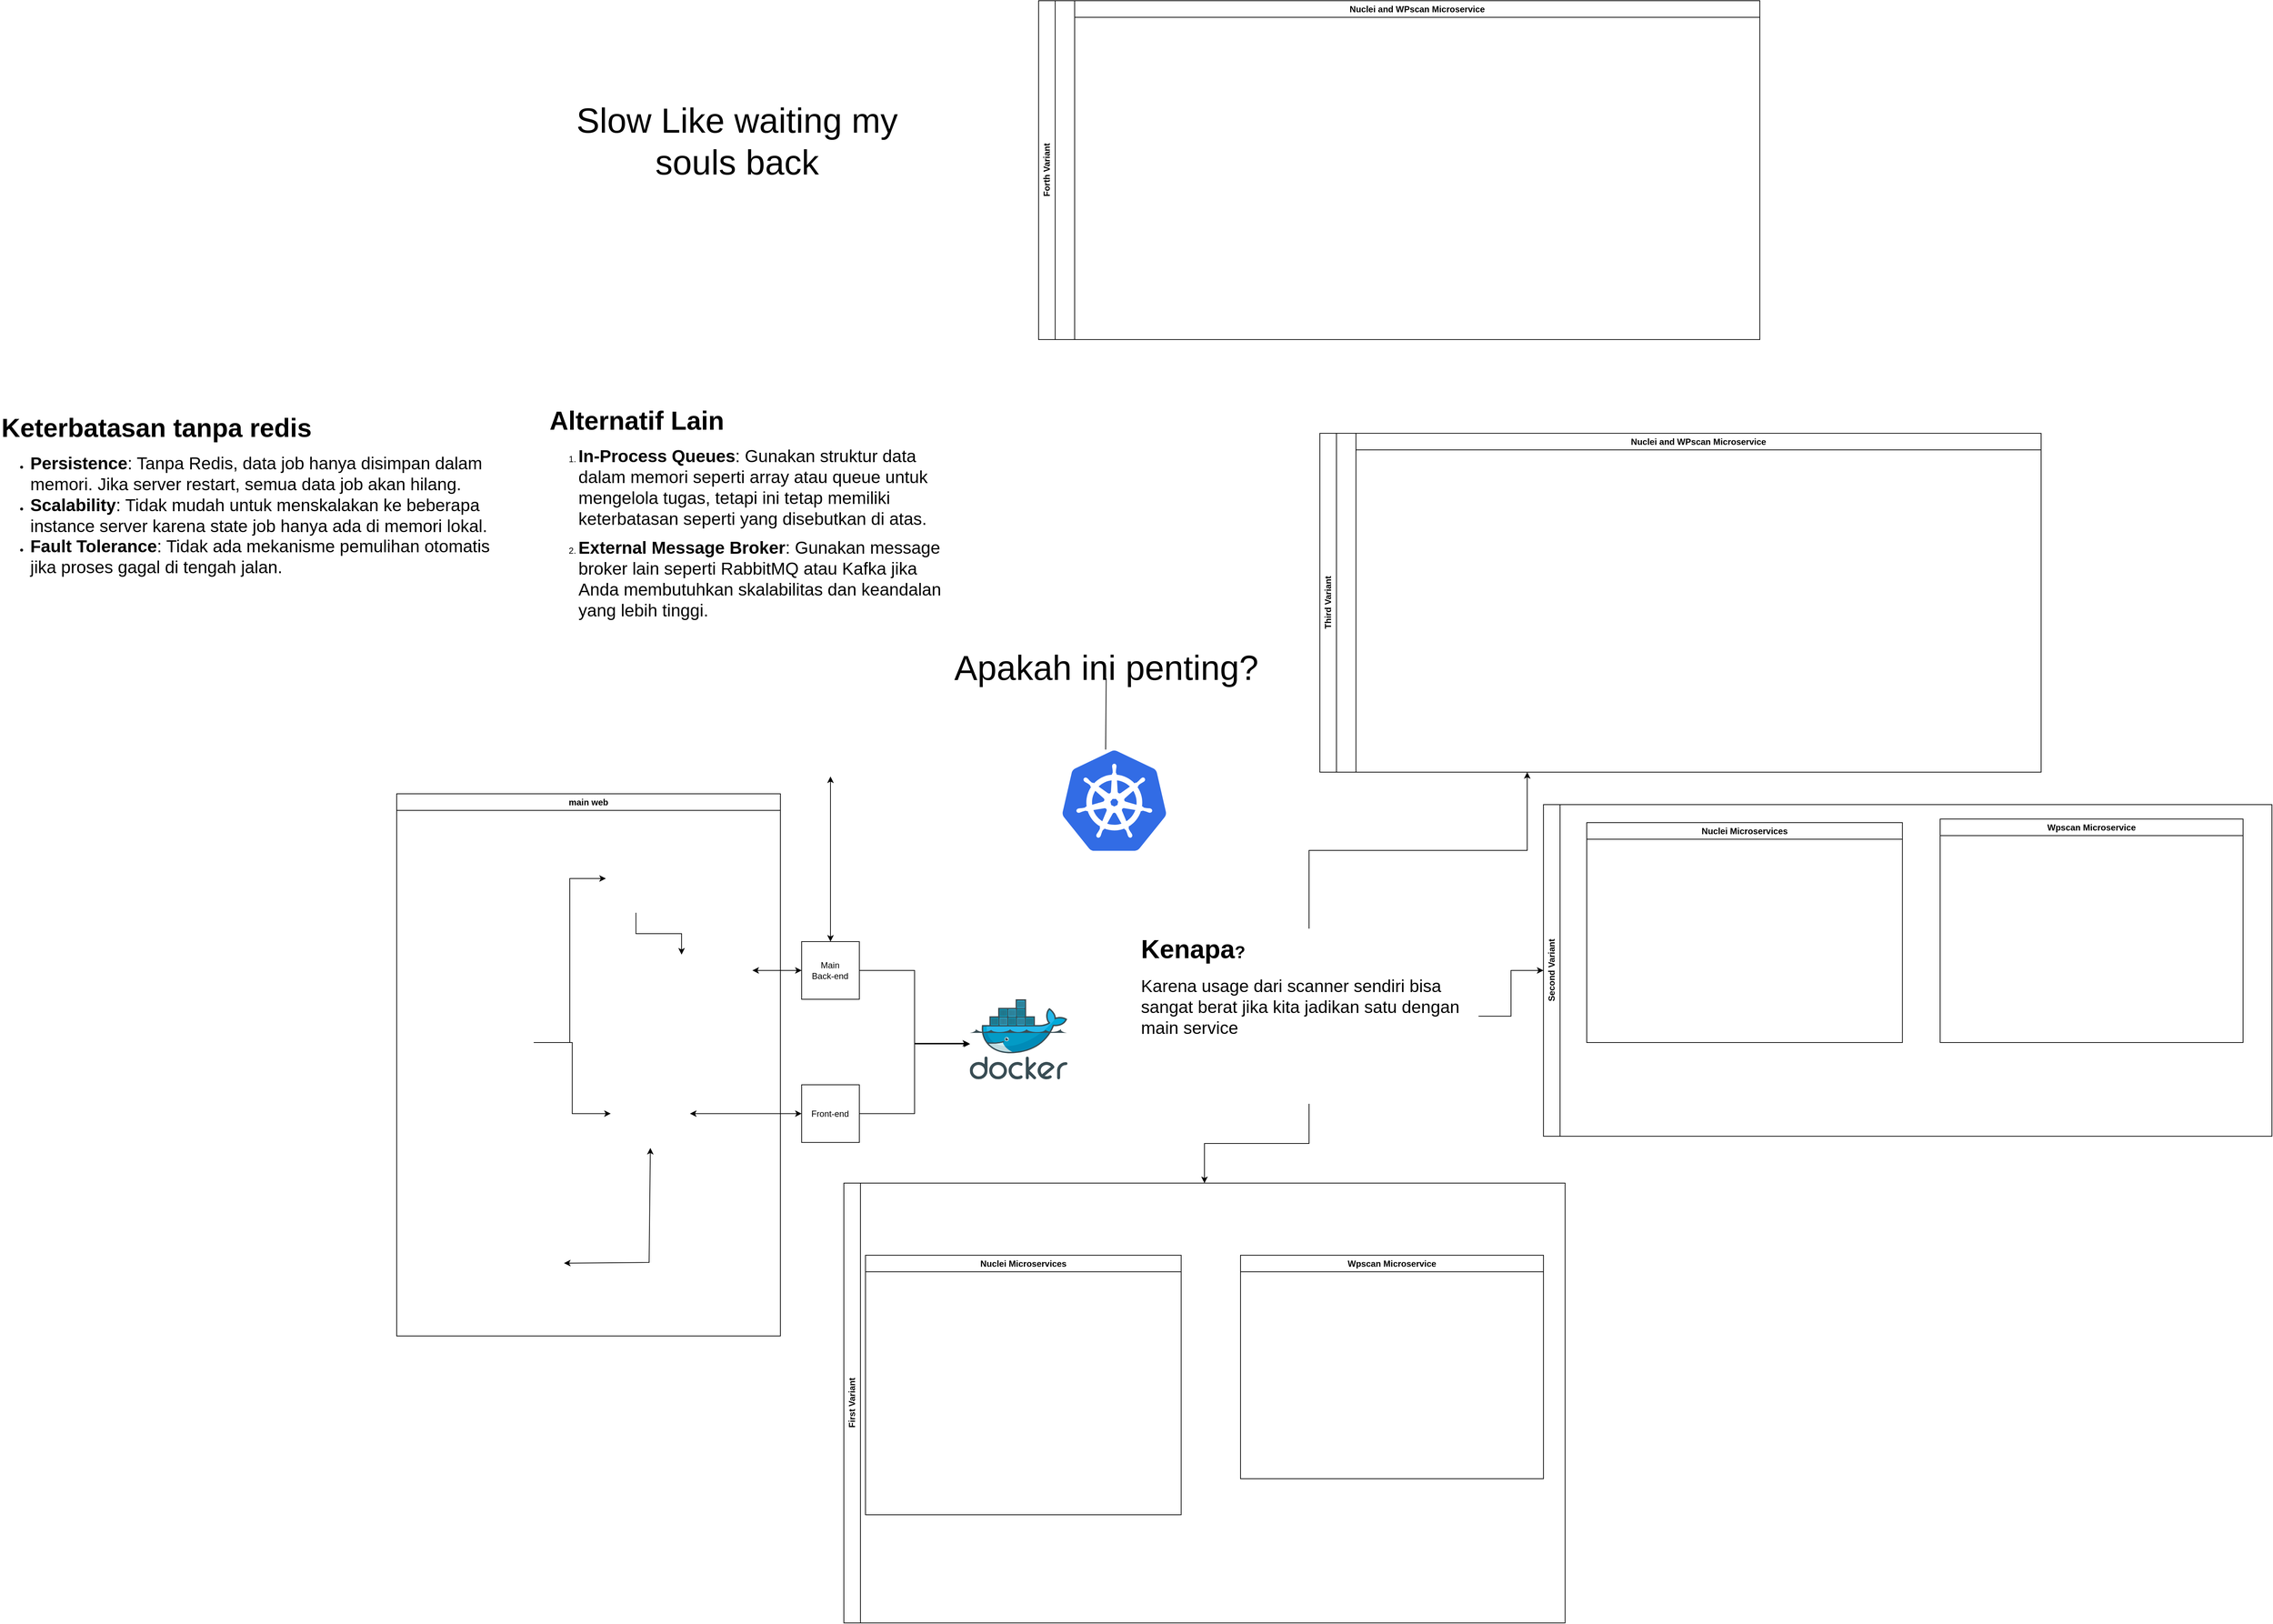 <mxfile version="24.7.6">
  <diagram name="Page-1" id="V6EhIZvcOcwaaYpCKTlt">
    <mxGraphModel dx="5402" dy="2764" grid="1" gridSize="10" guides="1" tooltips="1" connect="1" arrows="1" fold="1" page="1" pageScale="1" pageWidth="850" pageHeight="1100" math="0" shadow="0">
      <root>
        <mxCell id="0" />
        <mxCell id="1" parent="0" />
        <mxCell id="hB4f03poWa5Al2iNP8c4-2" value="" style="image;sketch=0;aspect=fixed;html=1;points=[];align=center;fontSize=12;image=img/lib/mscae/Docker.svg;" parent="1" vertex="1">
          <mxGeometry x="-25.37" y="455" width="135.37" height="111" as="geometry" />
        </mxCell>
        <mxCell id="hB4f03poWa5Al2iNP8c4-3" value="" style="image;sketch=0;aspect=fixed;html=1;points=[];align=center;fontSize=12;image=img/lib/mscae/Kubernetes.svg;" parent="1" vertex="1">
          <mxGeometry x="102.5" y="110" width="145" height="139.2" as="geometry" />
        </mxCell>
        <mxCell id="hB4f03poWa5Al2iNP8c4-4" value="" style="shape=image;verticalLabelPosition=bottom;labelBackgroundColor=default;verticalAlign=top;aspect=fixed;imageAspect=0;image=https://logos-download.com/wp-content/uploads/2016/09/MongoDB_logo_Mongo_DB.png;" parent="1" vertex="1">
          <mxGeometry x="-340" y="80.0" width="242.94" height="66" as="geometry" />
        </mxCell>
        <mxCell id="hB4f03poWa5Al2iNP8c4-15" style="edgeStyle=orthogonalEdgeStyle;rounded=0;orthogonalLoop=1;jettySize=auto;html=1;entryX=0;entryY=0.5;entryDx=0;entryDy=0;" parent="1" source="hB4f03poWa5Al2iNP8c4-6" target="hB4f03poWa5Al2iNP8c4-34" edge="1">
          <mxGeometry relative="1" as="geometry" />
        </mxCell>
        <mxCell id="hB4f03poWa5Al2iNP8c4-21" style="edgeStyle=orthogonalEdgeStyle;rounded=0;orthogonalLoop=1;jettySize=auto;html=1;" parent="1" source="hB4f03poWa5Al2iNP8c4-6" target="hB4f03poWa5Al2iNP8c4-19" edge="1">
          <mxGeometry relative="1" as="geometry" />
        </mxCell>
        <mxCell id="hB4f03poWa5Al2iNP8c4-6" value="" style="shape=image;verticalLabelPosition=bottom;labelBackgroundColor=default;verticalAlign=top;aspect=fixed;imageAspect=0;image=https://polyakovdmitriy.ru/wp-content/uploads/2019/05/nodejs.png.pagespeed.ce_.9zN9M5IW0F.png;" parent="1" vertex="1">
          <mxGeometry x="-800" y="430" width="170" height="170" as="geometry" />
        </mxCell>
        <mxCell id="hB4f03poWa5Al2iNP8c4-8" value="&lt;div&gt;Main&lt;/div&gt;Back-end" style="whiteSpace=wrap;html=1;aspect=fixed;" parent="1" vertex="1">
          <mxGeometry x="-258.53" y="375" width="80" height="80" as="geometry" />
        </mxCell>
        <mxCell id="hB4f03poWa5Al2iNP8c4-9" value="" style="endArrow=classic;startArrow=classic;html=1;rounded=0;entryX=0.5;entryY=1;entryDx=0;entryDy=0;exitX=0.5;exitY=0;exitDx=0;exitDy=0;" parent="1" source="hB4f03poWa5Al2iNP8c4-8" target="hB4f03poWa5Al2iNP8c4-4" edge="1">
          <mxGeometry width="50" height="50" relative="1" as="geometry">
            <mxPoint x="-100" y="310" as="sourcePoint" />
            <mxPoint x="-50" y="260" as="targetPoint" />
          </mxGeometry>
        </mxCell>
        <mxCell id="hB4f03poWa5Al2iNP8c4-11" value="" style="shape=image;verticalLabelPosition=bottom;labelBackgroundColor=default;verticalAlign=top;aspect=fixed;imageAspect=0;image=https://seekvectors.com/files/download/234b110fb32958f68f318e13c7a0610e.png;" parent="1" vertex="1">
          <mxGeometry x="-523.21" y="393" width="196.43" height="44" as="geometry" />
        </mxCell>
        <mxCell id="hB4f03poWa5Al2iNP8c4-16" value="" style="endArrow=classic;startArrow=classic;html=1;rounded=0;exitX=1;exitY=0.5;exitDx=0;exitDy=0;entryX=0;entryY=0.5;entryDx=0;entryDy=0;" parent="1" source="hB4f03poWa5Al2iNP8c4-11" target="hB4f03poWa5Al2iNP8c4-8" edge="1">
          <mxGeometry width="50" height="50" relative="1" as="geometry">
            <mxPoint x="-100" y="410" as="sourcePoint" />
            <mxPoint x="-50" y="360" as="targetPoint" />
          </mxGeometry>
        </mxCell>
        <mxCell id="hB4f03poWa5Al2iNP8c4-18" style="edgeStyle=orthogonalEdgeStyle;rounded=0;orthogonalLoop=1;jettySize=auto;html=1;entryX=-0.007;entryY=0.55;entryDx=0;entryDy=0;entryPerimeter=0;" parent="1" source="hB4f03poWa5Al2iNP8c4-8" target="hB4f03poWa5Al2iNP8c4-2" edge="1">
          <mxGeometry relative="1" as="geometry" />
        </mxCell>
        <mxCell id="hB4f03poWa5Al2iNP8c4-19" value="" style="shape=image;verticalLabelPosition=bottom;labelBackgroundColor=default;verticalAlign=top;aspect=fixed;imageAspect=0;image=https://upload.wikimedia.org/wikipedia/commons/thumb/9/95/Vue.js_Logo_2.svg/1200px-Vue.js_Logo_2.svg.png;" parent="1" vertex="1">
          <mxGeometry x="-523.21" y="566" width="109.85" height="95.2" as="geometry" />
        </mxCell>
        <mxCell id="hB4f03poWa5Al2iNP8c4-23" value="Front-end" style="whiteSpace=wrap;html=1;aspect=fixed;" parent="1" vertex="1">
          <mxGeometry x="-258.53" y="573.6" width="80" height="80" as="geometry" />
        </mxCell>
        <mxCell id="hB4f03poWa5Al2iNP8c4-24" value="" style="endArrow=classic;startArrow=classic;html=1;rounded=0;exitX=1;exitY=0.5;exitDx=0;exitDy=0;entryX=0;entryY=0.5;entryDx=0;entryDy=0;" parent="1" source="hB4f03poWa5Al2iNP8c4-19" target="hB4f03poWa5Al2iNP8c4-23" edge="1">
          <mxGeometry width="50" height="50" relative="1" as="geometry">
            <mxPoint x="-40" y="540" as="sourcePoint" />
            <mxPoint x="10" y="490" as="targetPoint" />
          </mxGeometry>
        </mxCell>
        <mxCell id="hB4f03poWa5Al2iNP8c4-25" style="edgeStyle=orthogonalEdgeStyle;rounded=0;orthogonalLoop=1;jettySize=auto;html=1;entryX=0.003;entryY=0.559;entryDx=0;entryDy=0;entryPerimeter=0;" parent="1" source="hB4f03poWa5Al2iNP8c4-23" target="hB4f03poWa5Al2iNP8c4-2" edge="1">
          <mxGeometry relative="1" as="geometry" />
        </mxCell>
        <mxCell id="hB4f03poWa5Al2iNP8c4-33" value="main web" style="swimlane;whiteSpace=wrap;html=1;" parent="1" vertex="1">
          <mxGeometry x="-820" y="170" width="532" height="752" as="geometry" />
        </mxCell>
        <mxCell id="hB4f03poWa5Al2iNP8c4-31" value="" style="shape=image;verticalLabelPosition=bottom;labelBackgroundColor=default;verticalAlign=top;aspect=fixed;imageAspect=0;image=https://cdn.icon-icons.com/icons2/2108/PNG/512/npm_icon_130871.png;" parent="hB4f03poWa5Al2iNP8c4-33" vertex="1">
          <mxGeometry x="20" y="30" width="137" height="137" as="geometry" />
        </mxCell>
        <mxCell id="hB4f03poWa5Al2iNP8c4-34" value="" style="shape=image;verticalLabelPosition=bottom;labelBackgroundColor=default;verticalAlign=top;aspect=fixed;imageAspect=0;image=https://user-images.githubusercontent.com/13700/35731649-652807e8-080e-11e8-88fd-1b2f6d553b2d.png;" parent="hB4f03poWa5Al2iNP8c4-33" vertex="1">
          <mxGeometry x="290" y="70" width="83.48" height="95" as="geometry" />
        </mxCell>
        <mxCell id="hB4f03poWa5Al2iNP8c4-37" value="" style="shape=image;verticalLabelPosition=bottom;labelBackgroundColor=default;verticalAlign=top;aspect=fixed;imageAspect=0;image=https://s3.amazonaws.com/media-p.slid.es/uploads/794262/images/4810292/quasar-logo.png;" parent="hB4f03poWa5Al2iNP8c4-33" vertex="1">
          <mxGeometry x="90" y="580" width="142" height="142" as="geometry" />
        </mxCell>
        <mxCell id="hB4f03poWa5Al2iNP8c4-35" style="edgeStyle=orthogonalEdgeStyle;rounded=0;orthogonalLoop=1;jettySize=auto;html=1;" parent="1" source="hB4f03poWa5Al2iNP8c4-34" target="hB4f03poWa5Al2iNP8c4-11" edge="1">
          <mxGeometry relative="1" as="geometry" />
        </mxCell>
        <mxCell id="NhjCy0NXMdO0h8nzIQNs-1" value="" style="endArrow=classic;startArrow=classic;html=1;rounded=0;entryX=0.5;entryY=1;entryDx=0;entryDy=0;exitX=1;exitY=0.5;exitDx=0;exitDy=0;" edge="1" parent="1" source="hB4f03poWa5Al2iNP8c4-37" target="hB4f03poWa5Al2iNP8c4-19">
          <mxGeometry width="50" height="50" relative="1" as="geometry">
            <mxPoint x="-90" y="700" as="sourcePoint" />
            <mxPoint x="-40" y="650" as="targetPoint" />
            <Array as="points">
              <mxPoint x="-470" y="820" />
            </Array>
          </mxGeometry>
        </mxCell>
        <mxCell id="NhjCy0NXMdO0h8nzIQNs-3" value="Nuclei Microservices" style="swimlane;whiteSpace=wrap;html=1;" vertex="1" parent="1">
          <mxGeometry x="-170" y="810" width="437.69" height="360" as="geometry" />
        </mxCell>
        <mxCell id="NhjCy0NXMdO0h8nzIQNs-47" style="edgeStyle=orthogonalEdgeStyle;rounded=0;orthogonalLoop=1;jettySize=auto;html=1;" edge="1" parent="1" source="NhjCy0NXMdO0h8nzIQNs-8" target="NhjCy0NXMdO0h8nzIQNs-18">
          <mxGeometry relative="1" as="geometry" />
        </mxCell>
        <mxCell id="NhjCy0NXMdO0h8nzIQNs-48" style="edgeStyle=orthogonalEdgeStyle;rounded=0;orthogonalLoop=1;jettySize=auto;html=1;entryX=0.5;entryY=0;entryDx=0;entryDy=0;" edge="1" parent="1" source="NhjCy0NXMdO0h8nzIQNs-8" target="NhjCy0NXMdO0h8nzIQNs-11">
          <mxGeometry relative="1" as="geometry" />
        </mxCell>
        <mxCell id="NhjCy0NXMdO0h8nzIQNs-49" style="edgeStyle=orthogonalEdgeStyle;rounded=0;orthogonalLoop=1;jettySize=auto;html=1;entryX=0.25;entryY=1;entryDx=0;entryDy=0;" edge="1" parent="1" source="NhjCy0NXMdO0h8nzIQNs-8" target="NhjCy0NXMdO0h8nzIQNs-41">
          <mxGeometry relative="1" as="geometry" />
        </mxCell>
        <mxCell id="NhjCy0NXMdO0h8nzIQNs-8" value="&lt;h1 style=&quot;margin-top: 0px;&quot;&gt;&lt;font style=&quot;font-size: 36px;&quot;&gt;Kenapa&lt;/font&gt;?&lt;/h1&gt;&lt;p&gt;&lt;font style=&quot;font-size: 24px;&quot;&gt;Karena usage dari scanner sendiri bisa sangat berat jika kita jadikan satu dengan main service&lt;/font&gt;&lt;/p&gt;" style="text;html=1;whiteSpace=wrap;overflow=hidden;rounded=0;" vertex="1" parent="1">
          <mxGeometry x="210" y="357" width="470" height="243" as="geometry" />
        </mxCell>
        <mxCell id="NhjCy0NXMdO0h8nzIQNs-11" value="First Variant" style="swimlane;horizontal=0;whiteSpace=wrap;html=1;" vertex="1" parent="1">
          <mxGeometry x="-200" y="710" width="1000" height="610" as="geometry" />
        </mxCell>
        <mxCell id="NhjCy0NXMdO0h8nzIQNs-7" value="Wpscan Microservice" style="swimlane;whiteSpace=wrap;html=1;" vertex="1" parent="NhjCy0NXMdO0h8nzIQNs-11">
          <mxGeometry x="550" y="100" width="420.0" height="310" as="geometry" />
        </mxCell>
        <mxCell id="NhjCy0NXMdO0h8nzIQNs-12" value="" style="shape=image;verticalLabelPosition=bottom;labelBackgroundColor=default;verticalAlign=top;aspect=fixed;imageAspect=0;image=https://raw.githubusercontent.com/wpscanteam/wpscan/gh-pages/images/wpscan_logo.png;" vertex="1" parent="NhjCy0NXMdO0h8nzIQNs-7">
          <mxGeometry x="10" y="29" width="337.42" height="133" as="geometry" />
        </mxCell>
        <mxCell id="NhjCy0NXMdO0h8nzIQNs-13" value="" style="shape=image;verticalLabelPosition=bottom;labelBackgroundColor=default;verticalAlign=top;aspect=fixed;imageAspect=0;image=https://www.ivaylopavlov.com/wp-content/uploads/2020/04/1Hires_redis_logo.png;" vertex="1" parent="NhjCy0NXMdO0h8nzIQNs-7">
          <mxGeometry x="-50" y="190" width="344.14" height="115" as="geometry" />
        </mxCell>
        <mxCell id="NhjCy0NXMdO0h8nzIQNs-16" value="" style="shape=image;verticalLabelPosition=bottom;labelBackgroundColor=default;verticalAlign=top;aspect=fixed;imageAspect=0;image=https://polyakovdmitriy.ru/wp-content/uploads/2019/05/nodejs.png.pagespeed.ce_.9zN9M5IW0F.png;" vertex="1" parent="NhjCy0NXMdO0h8nzIQNs-7">
          <mxGeometry x="241.79" y="167.5" width="160" height="160" as="geometry" />
        </mxCell>
        <mxCell id="NhjCy0NXMdO0h8nzIQNs-17" value="" style="shape=image;verticalLabelPosition=bottom;labelBackgroundColor=default;verticalAlign=top;aspect=fixed;imageAspect=0;image=https://seekvectors.com/files/download/234b110fb32958f68f318e13c7a0610e.png;" vertex="1" parent="NhjCy0NXMdO0h8nzIQNs-7">
          <mxGeometry x="210.0" y="180" width="196.43" height="44" as="geometry" />
        </mxCell>
        <mxCell id="NhjCy0NXMdO0h8nzIQNs-9" value="" style="shape=image;verticalLabelPosition=bottom;labelBackgroundColor=default;verticalAlign=top;aspect=fixed;imageAspect=0;image=https://www.ivaylopavlov.com/wp-content/uploads/2020/04/1Hires_redis_logo.png;" vertex="1" parent="NhjCy0NXMdO0h8nzIQNs-11">
          <mxGeometry x="-69.99" y="230" width="359.99" height="120.3" as="geometry" />
        </mxCell>
        <mxCell id="NhjCy0NXMdO0h8nzIQNs-4" value="" style="shape=image;verticalLabelPosition=bottom;labelBackgroundColor=default;verticalAlign=top;aspect=fixed;imageAspect=0;image=https://github.com/projectdiscovery/nuclei/raw/dev/static/nuclei-logo.png;" vertex="1" parent="NhjCy0NXMdO0h8nzIQNs-11">
          <mxGeometry x="63.54" y="140" width="206.46" height="61" as="geometry" />
        </mxCell>
        <mxCell id="NhjCy0NXMdO0h8nzIQNs-14" value="" style="shape=image;verticalLabelPosition=bottom;labelBackgroundColor=default;verticalAlign=top;aspect=fixed;imageAspect=0;image=https://polyakovdmitriy.ru/wp-content/uploads/2019/05/nodejs.png.pagespeed.ce_.9zN9M5IW0F.png;" vertex="1" parent="NhjCy0NXMdO0h8nzIQNs-11">
          <mxGeometry x="230" y="240" width="160" height="160" as="geometry" />
        </mxCell>
        <mxCell id="NhjCy0NXMdO0h8nzIQNs-15" value="" style="shape=image;verticalLabelPosition=bottom;labelBackgroundColor=default;verticalAlign=top;aspect=fixed;imageAspect=0;image=https://seekvectors.com/files/download/234b110fb32958f68f318e13c7a0610e.png;" vertex="1" parent="NhjCy0NXMdO0h8nzIQNs-11">
          <mxGeometry x="230" y="228" width="196.43" height="44" as="geometry" />
        </mxCell>
        <mxCell id="NhjCy0NXMdO0h8nzIQNs-18" value="Second Variant" style="swimlane;horizontal=0;whiteSpace=wrap;html=1;" vertex="1" parent="1">
          <mxGeometry x="770" y="185" width="1010" height="460" as="geometry" />
        </mxCell>
        <mxCell id="NhjCy0NXMdO0h8nzIQNs-20" value="Nuclei Microservices" style="swimlane;whiteSpace=wrap;html=1;" vertex="1" parent="NhjCy0NXMdO0h8nzIQNs-18">
          <mxGeometry x="60" y="25" width="437.69" height="305" as="geometry" />
        </mxCell>
        <mxCell id="NhjCy0NXMdO0h8nzIQNs-22" value="" style="shape=image;verticalLabelPosition=bottom;labelBackgroundColor=default;verticalAlign=top;aspect=fixed;imageAspect=0;image=https://polyakovdmitriy.ru/wp-content/uploads/2019/05/nodejs.png.pagespeed.ce_.9zN9M5IW0F.png;" vertex="1" parent="NhjCy0NXMdO0h8nzIQNs-20">
          <mxGeometry x="60" y="160" width="160" height="160" as="geometry" />
        </mxCell>
        <mxCell id="NhjCy0NXMdO0h8nzIQNs-23" value="" style="shape=image;verticalLabelPosition=bottom;labelBackgroundColor=default;verticalAlign=top;aspect=fixed;imageAspect=0;image=https://seekvectors.com/files/download/234b110fb32958f68f318e13c7a0610e.png;" vertex="1" parent="NhjCy0NXMdO0h8nzIQNs-20">
          <mxGeometry x="41.78" y="140" width="196.43" height="44" as="geometry" />
        </mxCell>
        <mxCell id="NhjCy0NXMdO0h8nzIQNs-21" value="" style="shape=image;verticalLabelPosition=bottom;labelBackgroundColor=default;verticalAlign=top;aspect=fixed;imageAspect=0;image=https://github.com/projectdiscovery/nuclei/raw/dev/static/nuclei-logo.png;" vertex="1" parent="NhjCy0NXMdO0h8nzIQNs-18">
          <mxGeometry x="83.54" y="65" width="206.46" height="61" as="geometry" />
        </mxCell>
        <mxCell id="NhjCy0NXMdO0h8nzIQNs-24" value="Wpscan Microservice" style="swimlane;whiteSpace=wrap;html=1;" vertex="1" parent="NhjCy0NXMdO0h8nzIQNs-18">
          <mxGeometry x="550" y="20" width="420.0" height="310" as="geometry" />
        </mxCell>
        <mxCell id="NhjCy0NXMdO0h8nzIQNs-25" value="" style="shape=image;verticalLabelPosition=bottom;labelBackgroundColor=default;verticalAlign=top;aspect=fixed;imageAspect=0;image=https://raw.githubusercontent.com/wpscanteam/wpscan/gh-pages/images/wpscan_logo.png;" vertex="1" parent="NhjCy0NXMdO0h8nzIQNs-24">
          <mxGeometry x="10" y="29" width="337.42" height="133" as="geometry" />
        </mxCell>
        <mxCell id="NhjCy0NXMdO0h8nzIQNs-27" value="" style="shape=image;verticalLabelPosition=bottom;labelBackgroundColor=default;verticalAlign=top;aspect=fixed;imageAspect=0;image=https://polyakovdmitriy.ru/wp-content/uploads/2019/05/nodejs.png.pagespeed.ce_.9zN9M5IW0F.png;" vertex="1" parent="NhjCy0NXMdO0h8nzIQNs-24">
          <mxGeometry x="70" y="185" width="160" height="160" as="geometry" />
        </mxCell>
        <mxCell id="NhjCy0NXMdO0h8nzIQNs-28" value="" style="shape=image;verticalLabelPosition=bottom;labelBackgroundColor=default;verticalAlign=top;aspect=fixed;imageAspect=0;image=https://seekvectors.com/files/download/234b110fb32958f68f318e13c7a0610e.png;" vertex="1" parent="NhjCy0NXMdO0h8nzIQNs-24">
          <mxGeometry x="51.78" y="180" width="196.43" height="44" as="geometry" />
        </mxCell>
        <mxCell id="NhjCy0NXMdO0h8nzIQNs-26" value="" style="shape=image;verticalLabelPosition=bottom;labelBackgroundColor=default;verticalAlign=top;aspect=fixed;imageAspect=0;image=https://www.ivaylopavlov.com/wp-content/uploads/2020/04/1Hires_redis_logo.png;" vertex="1" parent="NhjCy0NXMdO0h8nzIQNs-18">
          <mxGeometry x="350" y="345" width="344.14" height="115" as="geometry" />
        </mxCell>
        <mxCell id="NhjCy0NXMdO0h8nzIQNs-30" value="Third Variant" style="swimlane;horizontal=0;whiteSpace=wrap;html=1;" vertex="1" parent="1">
          <mxGeometry x="460" y="-330" width="1000" height="470" as="geometry" />
        </mxCell>
        <mxCell id="NhjCy0NXMdO0h8nzIQNs-37" value="" style="shape=image;verticalLabelPosition=bottom;labelBackgroundColor=default;verticalAlign=top;aspect=fixed;imageAspect=0;image=https://polyakovdmitriy.ru/wp-content/uploads/2019/05/nodejs.png.pagespeed.ce_.9zN9M5IW0F.png;" vertex="1" parent="NhjCy0NXMdO0h8nzIQNs-30">
          <mxGeometry x="337.69" y="330" width="160" height="160" as="geometry" />
        </mxCell>
        <mxCell id="NhjCy0NXMdO0h8nzIQNs-38" value="" style="shape=image;verticalLabelPosition=bottom;labelBackgroundColor=default;verticalAlign=top;aspect=fixed;imageAspect=0;image=https://seekvectors.com/files/download/234b110fb32958f68f318e13c7a0610e.png;" vertex="1" parent="NhjCy0NXMdO0h8nzIQNs-30">
          <mxGeometry x="560" y="390" width="196.43" height="44" as="geometry" />
        </mxCell>
        <mxCell id="NhjCy0NXMdO0h8nzIQNs-41" value="Nuclei and WPscan Microservice" style="swimlane;whiteSpace=wrap;html=1;" vertex="1" parent="NhjCy0NXMdO0h8nzIQNs-30">
          <mxGeometry x="50" width="950" height="470" as="geometry" />
        </mxCell>
        <mxCell id="NhjCy0NXMdO0h8nzIQNs-34" value="" style="shape=image;verticalLabelPosition=bottom;labelBackgroundColor=default;verticalAlign=top;aspect=fixed;imageAspect=0;image=https://github.com/projectdiscovery/nuclei/raw/dev/static/nuclei-logo.png;" vertex="1" parent="NhjCy0NXMdO0h8nzIQNs-41">
          <mxGeometry x="210.0" y="130" width="206.46" height="61" as="geometry" />
        </mxCell>
        <mxCell id="NhjCy0NXMdO0h8nzIQNs-40" value="" style="shape=image;verticalLabelPosition=bottom;labelBackgroundColor=default;verticalAlign=top;aspect=fixed;imageAspect=0;image=https://raw.githubusercontent.com/wpscanteam/wpscan/gh-pages/images/wpscan_logo.png;" vertex="1" parent="NhjCy0NXMdO0h8nzIQNs-41">
          <mxGeometry x="520" y="90" width="337.42" height="133" as="geometry" />
        </mxCell>
        <mxCell id="NhjCy0NXMdO0h8nzIQNs-42" value="" style="shape=image;verticalLabelPosition=bottom;labelBackgroundColor=default;verticalAlign=top;aspect=fixed;imageAspect=0;image=https://www.ivaylopavlov.com/wp-content/uploads/2020/04/1Hires_redis_logo.png;" vertex="1" parent="NhjCy0NXMdO0h8nzIQNs-41">
          <mxGeometry x="320" y="230" width="344.14" height="115" as="geometry" />
        </mxCell>
        <mxCell id="NhjCy0NXMdO0h8nzIQNs-43" value="&lt;font style=&quot;font-size: 48px;&quot;&gt;Apakah ini penting?&lt;/font&gt;" style="text;html=1;align=center;verticalAlign=middle;whiteSpace=wrap;rounded=0;" vertex="1" parent="1">
          <mxGeometry x="-50" y="-20" width="427.5" height="30" as="geometry" />
        </mxCell>
        <mxCell id="NhjCy0NXMdO0h8nzIQNs-46" value="" style="endArrow=none;html=1;rounded=0;entryX=0.5;entryY=1;entryDx=0;entryDy=0;exitX=0.417;exitY=-0.01;exitDx=0;exitDy=0;exitPerimeter=0;" edge="1" parent="1" source="hB4f03poWa5Al2iNP8c4-3" target="NhjCy0NXMdO0h8nzIQNs-43">
          <mxGeometry width="50" height="50" relative="1" as="geometry">
            <mxPoint x="590" y="380" as="sourcePoint" />
            <mxPoint x="640" y="330" as="targetPoint" />
          </mxGeometry>
        </mxCell>
        <mxCell id="NhjCy0NXMdO0h8nzIQNs-51" value="&lt;h3&gt;&lt;font style=&quot;font-size: 36px;&quot;&gt;Keterbatasan tanpa redis&lt;/font&gt;&lt;/h3&gt;&lt;ul&gt;&lt;li&gt;&lt;font style=&quot;font-size: 24px;&quot;&gt;&lt;strong&gt;Persistence&lt;/strong&gt;: Tanpa Redis, data job hanya disimpan dalam memori. Jika server restart, semua data job akan hilang.&lt;/font&gt;&lt;/li&gt;&lt;li&gt;&lt;font style=&quot;font-size: 24px;&quot;&gt;&lt;strong&gt;Scalability&lt;/strong&gt;: Tidak mudah untuk menskalakan ke beberapa instance server karena state job hanya ada di memori lokal.&lt;/font&gt;&lt;/li&gt;&lt;li&gt;&lt;font style=&quot;font-size: 24px;&quot;&gt;&lt;strong&gt;Fault Tolerance&lt;/strong&gt;: Tidak ada mekanisme pemulihan otomatis jika proses gagal di tengah jalan.&lt;/font&gt;&lt;/li&gt;&lt;/ul&gt;" style="text;html=1;whiteSpace=wrap;overflow=hidden;rounded=0;" vertex="1" parent="1">
          <mxGeometry x="-1370" y="-380" width="680" height="360" as="geometry" />
        </mxCell>
        <mxCell id="NhjCy0NXMdO0h8nzIQNs-52" value="&lt;h3&gt;&lt;font style=&quot;font-size: 36px;&quot;&gt;Alternatif Lain&lt;/font&gt;&lt;/h3&gt;&lt;ol&gt;&lt;li&gt;&lt;p&gt;&lt;font style=&quot;font-size: 24px;&quot;&gt;&lt;strong&gt;In-Process Queues&lt;/strong&gt;: Gunakan struktur data dalam memori seperti array atau queue untuk mengelola tugas, tetapi ini tetap memiliki keterbatasan seperti yang disebutkan di atas.&lt;/font&gt;&lt;/p&gt;&lt;/li&gt;&lt;li&gt;&lt;p&gt;&lt;font style=&quot;font-size: 24px;&quot;&gt;&lt;strong&gt;External Message Broker&lt;/strong&gt;: Gunakan message broker lain seperti RabbitMQ atau Kafka jika Anda membutuhkan skalabilitas dan keandalan yang lebih tinggi.&lt;/font&gt;&lt;/p&gt;&lt;/li&gt;&lt;/ol&gt;" style="text;whiteSpace=wrap;html=1;" vertex="1" parent="1">
          <mxGeometry x="-610" y="-390" width="560" height="150" as="geometry" />
        </mxCell>
        <mxCell id="NhjCy0NXMdO0h8nzIQNs-53" value="Forth Variant" style="swimlane;horizontal=0;whiteSpace=wrap;html=1;" vertex="1" parent="1">
          <mxGeometry x="70" y="-930" width="1000" height="470" as="geometry" />
        </mxCell>
        <mxCell id="NhjCy0NXMdO0h8nzIQNs-56" value="Nuclei and WPscan Microservice" style="swimlane;whiteSpace=wrap;html=1;" vertex="1" parent="NhjCy0NXMdO0h8nzIQNs-53">
          <mxGeometry x="50" width="950" height="470" as="geometry" />
        </mxCell>
        <mxCell id="NhjCy0NXMdO0h8nzIQNs-57" value="" style="shape=image;verticalLabelPosition=bottom;labelBackgroundColor=default;verticalAlign=top;aspect=fixed;imageAspect=0;image=https://github.com/projectdiscovery/nuclei/raw/dev/static/nuclei-logo.png;" vertex="1" parent="NhjCy0NXMdO0h8nzIQNs-56">
          <mxGeometry x="210.0" y="130" width="206.46" height="61" as="geometry" />
        </mxCell>
        <mxCell id="NhjCy0NXMdO0h8nzIQNs-58" value="" style="shape=image;verticalLabelPosition=bottom;labelBackgroundColor=default;verticalAlign=top;aspect=fixed;imageAspect=0;image=https://raw.githubusercontent.com/wpscanteam/wpscan/gh-pages/images/wpscan_logo.png;" vertex="1" parent="NhjCy0NXMdO0h8nzIQNs-56">
          <mxGeometry x="520" y="90" width="337.42" height="133" as="geometry" />
        </mxCell>
        <mxCell id="NhjCy0NXMdO0h8nzIQNs-54" value="" style="shape=image;verticalLabelPosition=bottom;labelBackgroundColor=default;verticalAlign=top;aspect=fixed;imageAspect=0;image=https://polyakovdmitriy.ru/wp-content/uploads/2019/05/nodejs.png.pagespeed.ce_.9zN9M5IW0F.png;" vertex="1" parent="NhjCy0NXMdO0h8nzIQNs-56">
          <mxGeometry x="210" y="210" width="160" height="160" as="geometry" />
        </mxCell>
        <mxCell id="NhjCy0NXMdO0h8nzIQNs-55" value="" style="shape=image;verticalLabelPosition=bottom;labelBackgroundColor=default;verticalAlign=top;aspect=fixed;imageAspect=0;image=https://seekvectors.com/files/download/234b110fb32958f68f318e13c7a0610e.png;" vertex="1" parent="NhjCy0NXMdO0h8nzIQNs-56">
          <mxGeometry x="480" y="278" width="196.43" height="44" as="geometry" />
        </mxCell>
        <mxCell id="NhjCy0NXMdO0h8nzIQNs-60" value="&lt;span style=&quot;font-size: 48px;&quot;&gt;Slow Like waiting my souls back&lt;/span&gt;" style="text;html=1;align=center;verticalAlign=middle;whiteSpace=wrap;rounded=0;" vertex="1" parent="1">
          <mxGeometry x="-606.03" y="-750" width="516.03" height="30" as="geometry" />
        </mxCell>
      </root>
    </mxGraphModel>
  </diagram>
</mxfile>
